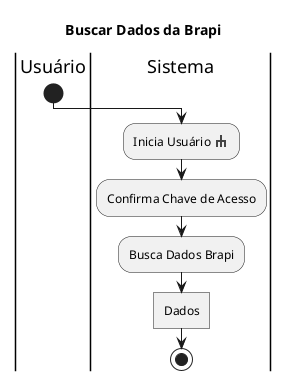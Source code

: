 @startuml

sprite $rake [16x16/8] {
0000000000000000
0000000jj0000000
0000000jj0000000
0005555jj5555000
000jjeejjeejj000
000jj00jj00jj000
000jj00jj00jj000
0000000000000000
}

title Buscar Dados da Brapi

|Usuário|
start
|Sistema|
:Inicia Usuário <$rake>;
:Confirma Chave de Acesso;
:Busca Dados Brapi;
:Dados]
stop

@enduml